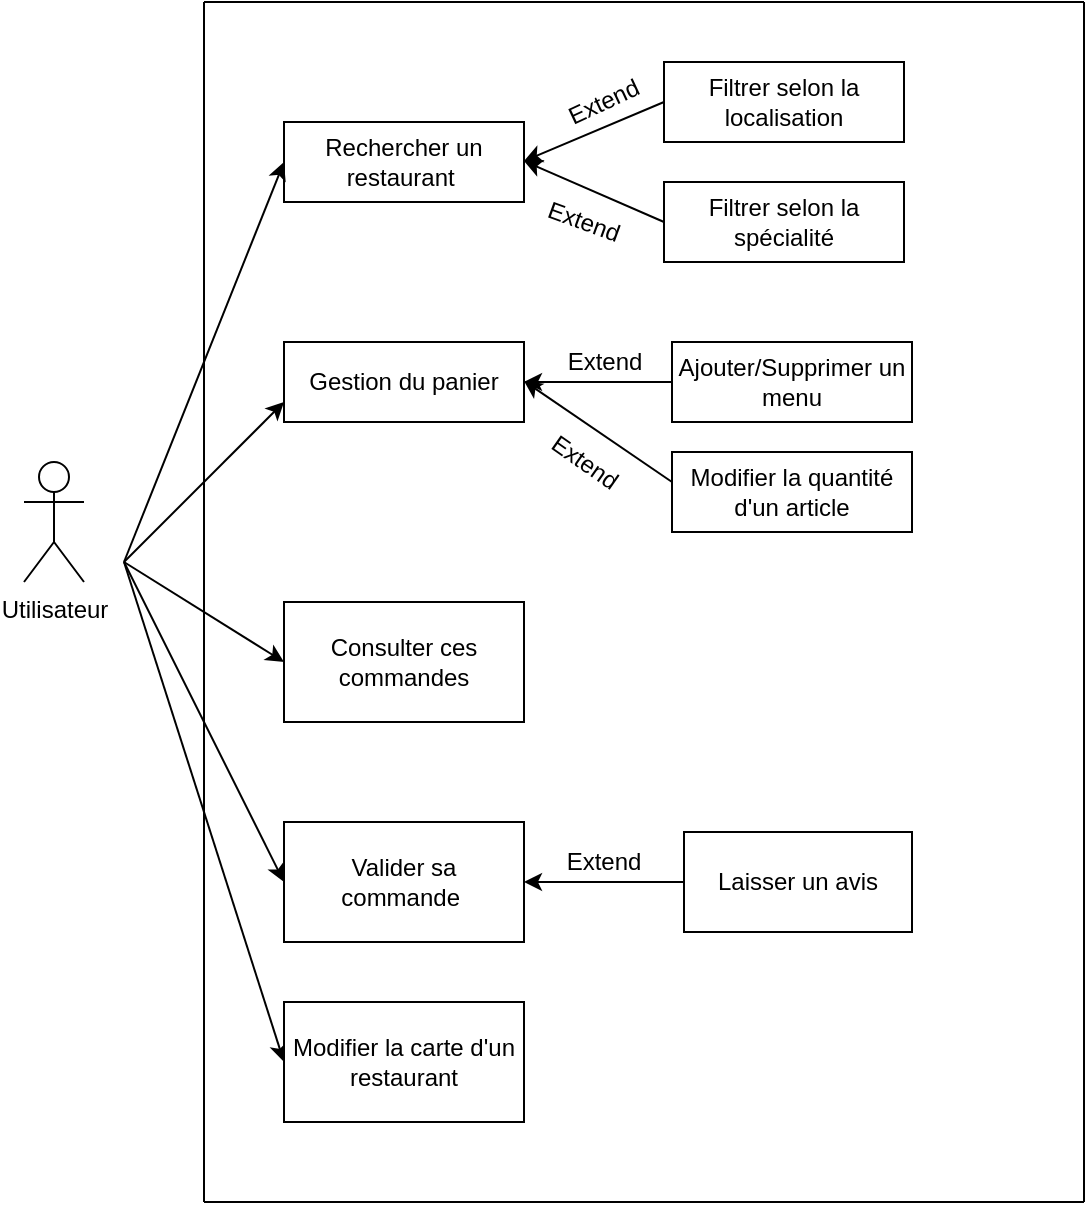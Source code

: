 <mxfile>
    <diagram id="kLDeTscSKIG2q7LJa7Dl" name="Page-1">
        <mxGraphModel dx="642" dy="541" grid="1" gridSize="10" guides="1" tooltips="1" connect="1" arrows="1" fold="1" page="1" pageScale="1" pageWidth="827" pageHeight="1169" math="0" shadow="0">
            <root>
                <mxCell id="0"/>
                <mxCell id="1" parent="0"/>
                <mxCell id="2" value="Rechercher un restaurant&amp;nbsp;" style="rounded=0;whiteSpace=wrap;html=1;" parent="1" vertex="1">
                    <mxGeometry x="160" y="60" width="120" height="40" as="geometry"/>
                </mxCell>
                <mxCell id="3" value="Utilisateur" style="shape=umlActor;verticalLabelPosition=bottom;verticalAlign=top;html=1;outlineConnect=0;" parent="1" vertex="1">
                    <mxGeometry x="30" y="230" width="30" height="60" as="geometry"/>
                </mxCell>
                <mxCell id="4" value="" style="endArrow=none;html=1;" parent="1" edge="1">
                    <mxGeometry width="50" height="50" relative="1" as="geometry">
                        <mxPoint x="120" y="600" as="sourcePoint"/>
                        <mxPoint x="120" as="targetPoint"/>
                    </mxGeometry>
                </mxCell>
                <mxCell id="6" value="" style="endArrow=classic;html=1;entryX=0;entryY=0.5;entryDx=0;entryDy=0;" parent="1" target="2" edge="1">
                    <mxGeometry width="50" height="50" relative="1" as="geometry">
                        <mxPoint x="80" y="280" as="sourcePoint"/>
                        <mxPoint x="360" y="190" as="targetPoint"/>
                        <Array as="points"/>
                    </mxGeometry>
                </mxCell>
                <mxCell id="8" value="" style="endArrow=classic;html=1;" parent="1" edge="1">
                    <mxGeometry width="50" height="50" relative="1" as="geometry">
                        <mxPoint x="80" y="280" as="sourcePoint"/>
                        <mxPoint x="160" y="200" as="targetPoint"/>
                    </mxGeometry>
                </mxCell>
                <mxCell id="10" value="Filtrer selon la localisation" style="rounded=0;whiteSpace=wrap;html=1;" parent="1" vertex="1">
                    <mxGeometry x="350" y="30" width="120" height="40" as="geometry"/>
                </mxCell>
                <mxCell id="12" value="Filtrer selon la spécialité" style="rounded=0;whiteSpace=wrap;html=1;" parent="1" vertex="1">
                    <mxGeometry x="350" y="90" width="120" height="40" as="geometry"/>
                </mxCell>
                <mxCell id="15" value="Gestion du panier" style="rounded=0;whiteSpace=wrap;html=1;" parent="1" vertex="1">
                    <mxGeometry x="160" y="170" width="120" height="40" as="geometry"/>
                </mxCell>
                <mxCell id="16" value="" style="endArrow=classic;html=1;entryX=0;entryY=0.5;entryDx=0;entryDy=0;" parent="1" target="28" edge="1">
                    <mxGeometry width="50" height="50" relative="1" as="geometry">
                        <mxPoint x="80" y="280" as="sourcePoint"/>
                        <mxPoint x="160" y="280" as="targetPoint"/>
                    </mxGeometry>
                </mxCell>
                <mxCell id="19" value="" style="endArrow=none;html=1;entryX=0;entryY=0.5;entryDx=0;entryDy=0;endFill=0;startArrow=classic;startFill=1;" parent="1" target="20" edge="1">
                    <mxGeometry width="50" height="50" relative="1" as="geometry">
                        <mxPoint x="280" y="190" as="sourcePoint"/>
                        <mxPoint x="350" y="190" as="targetPoint"/>
                    </mxGeometry>
                </mxCell>
                <mxCell id="20" value="Ajouter/Supprimer un menu" style="rounded=0;whiteSpace=wrap;html=1;" parent="1" vertex="1">
                    <mxGeometry x="354" y="170" width="120" height="40" as="geometry"/>
                </mxCell>
                <mxCell id="22" value="" style="endArrow=none;html=1;startArrow=classic;startFill=1;endFill=0;" parent="1" edge="1">
                    <mxGeometry width="50" height="50" relative="1" as="geometry">
                        <mxPoint x="280" y="189.5" as="sourcePoint"/>
                        <mxPoint x="354" y="240" as="targetPoint"/>
                    </mxGeometry>
                </mxCell>
                <mxCell id="23" value="Modifier la quantité d'un article" style="rounded=0;whiteSpace=wrap;html=1;" parent="1" vertex="1">
                    <mxGeometry x="354" y="225" width="120" height="40" as="geometry"/>
                </mxCell>
                <mxCell id="26" value="Extend" style="text;html=1;align=center;verticalAlign=middle;resizable=0;points=[];autosize=1;strokeColor=none;rotation=0;" parent="1" vertex="1">
                    <mxGeometry x="295" y="170" width="50" height="20" as="geometry"/>
                </mxCell>
                <mxCell id="27" value="Extend" style="text;html=1;align=center;verticalAlign=middle;resizable=0;points=[];autosize=1;strokeColor=none;rotation=35;" parent="1" vertex="1">
                    <mxGeometry x="285" y="220" width="50" height="20" as="geometry"/>
                </mxCell>
                <mxCell id="28" value="Consulter ces commandes" style="rounded=0;whiteSpace=wrap;html=1;" parent="1" vertex="1">
                    <mxGeometry x="160" y="300" width="120" height="60" as="geometry"/>
                </mxCell>
                <mxCell id="29" value="" style="endArrow=classic;html=1;entryX=0;entryY=0.5;entryDx=0;entryDy=0;" parent="1" target="30" edge="1">
                    <mxGeometry width="50" height="50" relative="1" as="geometry">
                        <mxPoint x="80" y="280" as="sourcePoint"/>
                        <mxPoint x="160" y="440" as="targetPoint"/>
                    </mxGeometry>
                </mxCell>
                <mxCell id="30" value="Valider sa commande&amp;nbsp;" style="rounded=0;whiteSpace=wrap;html=1;" parent="1" vertex="1">
                    <mxGeometry x="160" y="410" width="120" height="60" as="geometry"/>
                </mxCell>
                <mxCell id="32" value="" style="endArrow=classic;html=1;entryX=1;entryY=0.5;entryDx=0;entryDy=0;exitX=0;exitY=0.5;exitDx=0;exitDy=0;" parent="1" source="33" target="30" edge="1">
                    <mxGeometry width="50" height="50" relative="1" as="geometry">
                        <mxPoint x="360" y="440" as="sourcePoint"/>
                        <mxPoint x="360" y="400" as="targetPoint"/>
                    </mxGeometry>
                </mxCell>
                <mxCell id="33" value="Laisser un avis" style="rounded=0;whiteSpace=wrap;html=1;" parent="1" vertex="1">
                    <mxGeometry x="360" y="415" width="114" height="50" as="geometry"/>
                </mxCell>
                <mxCell id="34" value="Extend" style="text;html=1;strokeColor=none;fillColor=none;align=center;verticalAlign=middle;whiteSpace=wrap;rounded=0;" parent="1" vertex="1">
                    <mxGeometry x="300" y="420" width="40" height="20" as="geometry"/>
                </mxCell>
                <mxCell id="35" value="" style="endArrow=classic;html=1;entryX=0;entryY=0.5;entryDx=0;entryDy=0;" parent="1" target="36" edge="1">
                    <mxGeometry width="50" height="50" relative="1" as="geometry">
                        <mxPoint x="80" y="280" as="sourcePoint"/>
                        <mxPoint x="160" y="520" as="targetPoint"/>
                    </mxGeometry>
                </mxCell>
                <mxCell id="36" value="Modifier la carte d'un restaurant" style="rounded=0;whiteSpace=wrap;html=1;" parent="1" vertex="1">
                    <mxGeometry x="160" y="500" width="120" height="60" as="geometry"/>
                </mxCell>
                <mxCell id="38" value="" style="endArrow=classic;html=1;entryX=1;entryY=0.5;entryDx=0;entryDy=0;exitX=0;exitY=0.5;exitDx=0;exitDy=0;" edge="1" parent="1" source="10">
                    <mxGeometry width="50" height="50" relative="1" as="geometry">
                        <mxPoint x="360" y="79.5" as="sourcePoint"/>
                        <mxPoint x="280" y="79.5" as="targetPoint"/>
                    </mxGeometry>
                </mxCell>
                <mxCell id="39" value="" style="endArrow=classic;html=1;entryX=1;entryY=0.5;entryDx=0;entryDy=0;exitX=0;exitY=0.5;exitDx=0;exitDy=0;" edge="1" parent="1" source="12">
                    <mxGeometry width="50" height="50" relative="1" as="geometry">
                        <mxPoint x="360" y="79.5" as="sourcePoint"/>
                        <mxPoint x="280" y="79.5" as="targetPoint"/>
                    </mxGeometry>
                </mxCell>
                <mxCell id="40" value="Extend" style="text;html=1;strokeColor=none;fillColor=none;align=center;verticalAlign=middle;whiteSpace=wrap;rounded=0;rotation=-25;" vertex="1" parent="1">
                    <mxGeometry x="300" y="40" width="40" height="20" as="geometry"/>
                </mxCell>
                <mxCell id="41" value="Extend" style="text;html=1;strokeColor=none;fillColor=none;align=center;verticalAlign=middle;whiteSpace=wrap;rounded=0;rotation=20;" vertex="1" parent="1">
                    <mxGeometry x="290" y="100" width="40" height="20" as="geometry"/>
                </mxCell>
                <mxCell id="42" value="" style="endArrow=none;html=1;" edge="1" parent="1">
                    <mxGeometry width="50" height="50" relative="1" as="geometry">
                        <mxPoint x="560" y="600" as="sourcePoint"/>
                        <mxPoint x="560" as="targetPoint"/>
                    </mxGeometry>
                </mxCell>
                <mxCell id="43" value="" style="endArrow=none;html=1;" edge="1" parent="1">
                    <mxGeometry width="50" height="50" relative="1" as="geometry">
                        <mxPoint x="120" y="600" as="sourcePoint"/>
                        <mxPoint x="560" y="600" as="targetPoint"/>
                    </mxGeometry>
                </mxCell>
                <mxCell id="44" value="" style="endArrow=none;html=1;" edge="1" parent="1">
                    <mxGeometry width="50" height="50" relative="1" as="geometry">
                        <mxPoint x="120" as="sourcePoint"/>
                        <mxPoint x="560" as="targetPoint"/>
                    </mxGeometry>
                </mxCell>
            </root>
        </mxGraphModel>
    </diagram>
</mxfile>